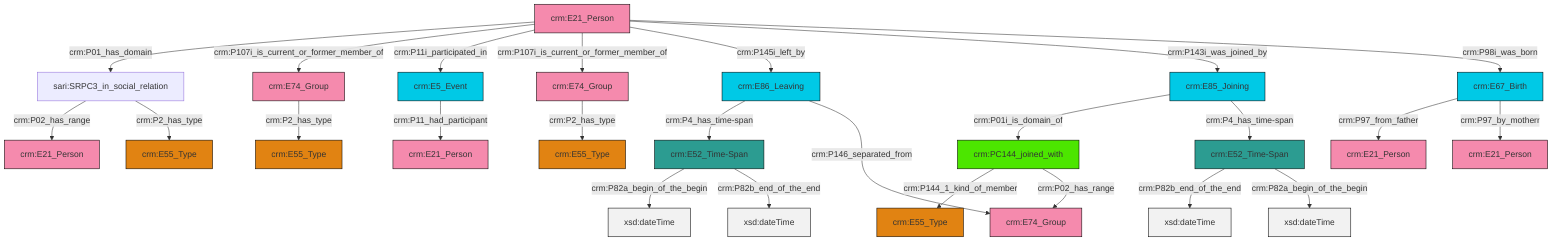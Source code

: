 graph TD
classDef Literal fill:#f2f2f2,stroke:#000000;
classDef CRM_Entity fill:#FFFFFF,stroke:#000000;
classDef Temporal_Entity fill:#00C9E6, stroke:#000000;
classDef Type fill:#E18312, stroke:#000000;
classDef Time-Span fill:#2C9C91, stroke:#000000;
classDef Appellation fill:#FFEB7F, stroke:#000000;
classDef Place fill:#008836, stroke:#000000;
classDef Persistent_Item fill:#B266B2, stroke:#000000;
classDef Conceptual_Object fill:#FFD700, stroke:#000000;
classDef Physical_Thing fill:#D2B48C, stroke:#000000;
classDef Actor fill:#f58aad, stroke:#000000;
classDef PC_Classes fill:#4ce600, stroke:#000000;
classDef Multi fill:#cccccc,stroke:#000000;

0["crm:E67_Birth"]:::Temporal_Entity -->|crm:P97_from_father| 1["crm:E21_Person"]:::Actor
2["crm:E86_Leaving"]:::Temporal_Entity -->|crm:P4_has_time-span| 3["crm:E52_Time-Span"]:::Time-Span
0["crm:E67_Birth"]:::Temporal_Entity -->|crm:P97_by_motherr| 5["crm:E21_Person"]:::Actor
6["crm:E52_Time-Span"]:::Time-Span -->|crm:P82b_end_of_the_end| 7[xsd:dateTime]:::Literal
12["crm:E21_Person"]:::Actor -->|crm:P01_has_domain| 13["sari:SRPC3_in_social_relation"]:::Default
12["crm:E21_Person"]:::Actor -->|crm:P107i_is_current_or_former_member_of| 14["crm:E74_Group"]:::Actor
14["crm:E74_Group"]:::Actor -->|crm:P2_has_type| 15["crm:E55_Type"]:::Type
12["crm:E21_Person"]:::Actor -->|crm:P11i_participated_in| 16["crm:E5_Event"]:::Temporal_Entity
17["crm:PC144_joined_with"]:::PC_Classes -->|crm:P144_1_kind_of_member| 18["crm:E55_Type"]:::Type
12["crm:E21_Person"]:::Actor -->|crm:P107i_is_current_or_former_member_of| 19["crm:E74_Group"]:::Actor
12["crm:E21_Person"]:::Actor -->|crm:P145i_left_by| 2["crm:E86_Leaving"]:::Temporal_Entity
13["sari:SRPC3_in_social_relation"]:::Default -->|crm:P02_has_range| 20["crm:E21_Person"]:::Actor
12["crm:E21_Person"]:::Actor -->|crm:P143i_was_joined_by| 21["crm:E85_Joining"]:::Temporal_Entity
6["crm:E52_Time-Span"]:::Time-Span -->|crm:P82a_begin_of_the_begin| 23[xsd:dateTime]:::Literal
3["crm:E52_Time-Span"]:::Time-Span -->|crm:P82a_begin_of_the_begin| 26[xsd:dateTime]:::Literal
19["crm:E74_Group"]:::Actor -->|crm:P2_has_type| 10["crm:E55_Type"]:::Type
2["crm:E86_Leaving"]:::Temporal_Entity -->|crm:P146_separated_from| 27["crm:E74_Group"]:::Actor
12["crm:E21_Person"]:::Actor -->|crm:P98i_was_born| 0["crm:E67_Birth"]:::Temporal_Entity
3["crm:E52_Time-Span"]:::Time-Span -->|crm:P82b_end_of_the_end| 31[xsd:dateTime]:::Literal
21["crm:E85_Joining"]:::Temporal_Entity -->|crm:P01i_is_domain_of| 17["crm:PC144_joined_with"]:::PC_Classes
13["sari:SRPC3_in_social_relation"]:::Default -->|crm:P2_has_type| 8["crm:E55_Type"]:::Type
21["crm:E85_Joining"]:::Temporal_Entity -->|crm:P4_has_time-span| 6["crm:E52_Time-Span"]:::Time-Span
16["crm:E5_Event"]:::Temporal_Entity -->|crm:P11_had_participant| 36["crm:E21_Person"]:::Actor
17["crm:PC144_joined_with"]:::PC_Classes -->|crm:P02_has_range| 27["crm:E74_Group"]:::Actor